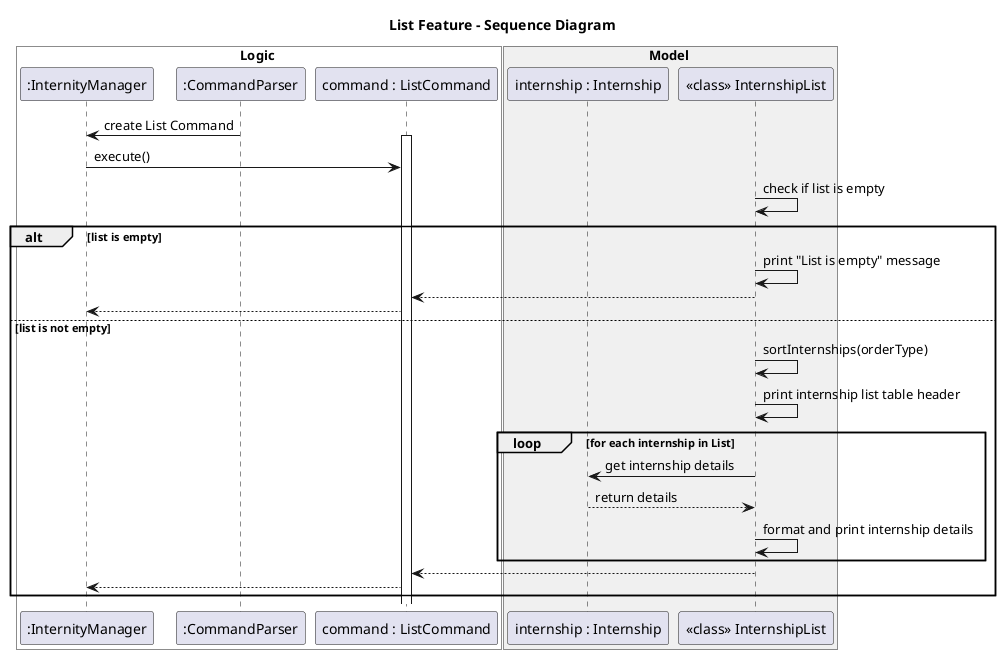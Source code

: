 @startuml ModelComponentSD
title List Feature - Sequence Diagram

box Logic #FFFFFF
participant ":InternityManager" as Manager
participant ":CommandParser" as Parser
participant "command : ListCommand" as Command
end box

box Model #F0F0F0
participant "internship : Internship" as internship
participant "<<class>> InternshipList" as Model
end box

Parser -> Manager : create List Command
activate Command
Manager -> Command : execute()

Model -> Model : check if list is empty
alt list is empty
    Model -> Model : print "List is empty" message
    Model --> Command
    Command --> Manager
else list is not empty
    Model -> Model : sortInternships(orderType)
    Model -> Model : print internship list table header
    loop for each internship in List
        Model -> internship : get internship details
        internship --> Model : return details
        Model -> Model : format and print internship details
    end
    Model --> Command
    Command --> Manager
end

@enduml
